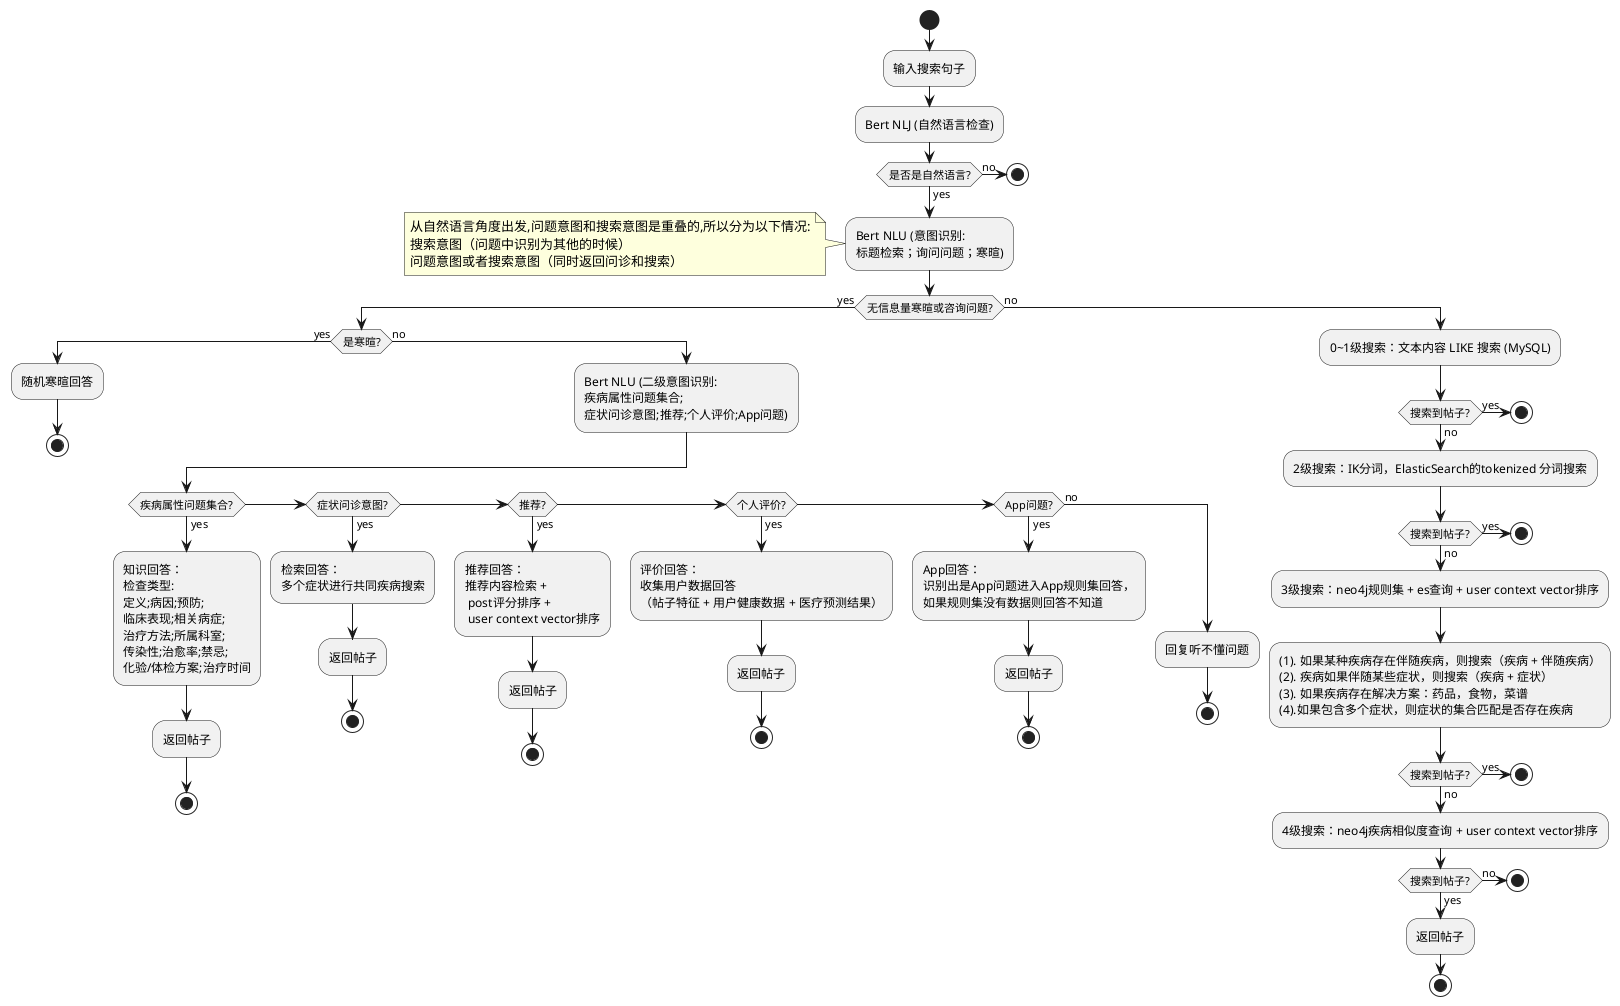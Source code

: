 @startuml
' Styling options - feel free to adjust

start
:输入搜索句子;

' Natural Language Check
:Bert NLJ (自然语言检查);
if (是否是自然语言?) then (no)
  stop
else (yes)
  ' Intent Recognition
  :Bert NLU (意图识别:\n标题检索；询问问题；寒暄);
    note
    从自然语言角度出发,问题意图和搜索意图是重叠的,所以分为以下情况:
    搜索意图（问题中识别为其他的时候）
    问题意图或者搜索意图（同时返回问诊和搜索）
    end note
  if (无信息量寒暄或咨询问题?) then (yes)
    if (是寒暄?) then (yes)
      :随机寒暄回答;
      stop
    else (no)
      :Bert NLU (二级意图识别:\n疾病属性问题集合;\n症状问诊意图;推荐;个人评价;App问题);
      if (疾病属性问题集合?) then (yes)
        :知识回答：\n检查类型:\n定义;病因;预防;\n临床表现;相关病症;\n治疗方法;所属科室;\n传染性;治愈率;禁忌;\n化验/体检方案;治疗时间;
        :返回帖子;
        stop
      elseif (症状问诊意图?) then (yes)
        :检索回答：\n多个症状进行共同疾病搜索;
        :返回帖子;
        stop
      elseif (推荐?) then (yes)
        :推荐回答：\n推荐内容检索 + \n post评分排序 + \n user context vector排序;
        :返回帖子;
        stop
      elseif (个人评价?) then (yes)
        :评价回答：\n收集用户数据回答\n（帖子特征 + 用户健康数据 + 医疗预测结果）;
        :返回帖子;
        stop
      elseif (App问题?) then (yes)
        :App回答：\n识别出是App问题进入App规则集回答，\n如果规则集没有数据则回答不知道;
        :返回帖子;
        stop
      else (no)
        :回复听不懂问题;
        stop
      endif

    endif
  else (no)
    ' Search Branch - Level 1
    :0~1级搜索：文本内容 LIKE 搜索 (MySQL);
    if (搜索到帖子?) then (yes)
      stop
    else (no)
      ' Search Branch - Level 2
      :2级搜索：IK分词，ElasticSearch的tokenized 分词搜索;
      if (搜索到帖子?) then (yes)
        stop
      else (no)
        ' Search Branch - Level 3
        :3级搜索：neo4j规则集 + es查询 + user context vector排序;
        :(1). 如果某种疾病存在伴随疾病，则搜索（疾病 + 伴随疾病）
        (2). 疾病如果伴随某些症状，则搜索（疾病 + 症状）
        (3). 如果疾病存在解决方案：药品，食物，菜谱
        (4).如果包含多个症状，则症状的集合匹配是否存在疾病;
        if (搜索到帖子?) then (yes)
          stop
        else (no)
          :4级搜索：neo4j疾病相似度查询 + user context vector排序;
          if (搜索到帖子?) then (yes)
            :返回帖子;
            stop
          else (no)
            ' Search Branch - Level 4
            stop
          endif
        endif
      endif
    endif
  endif
endif

@enduml
